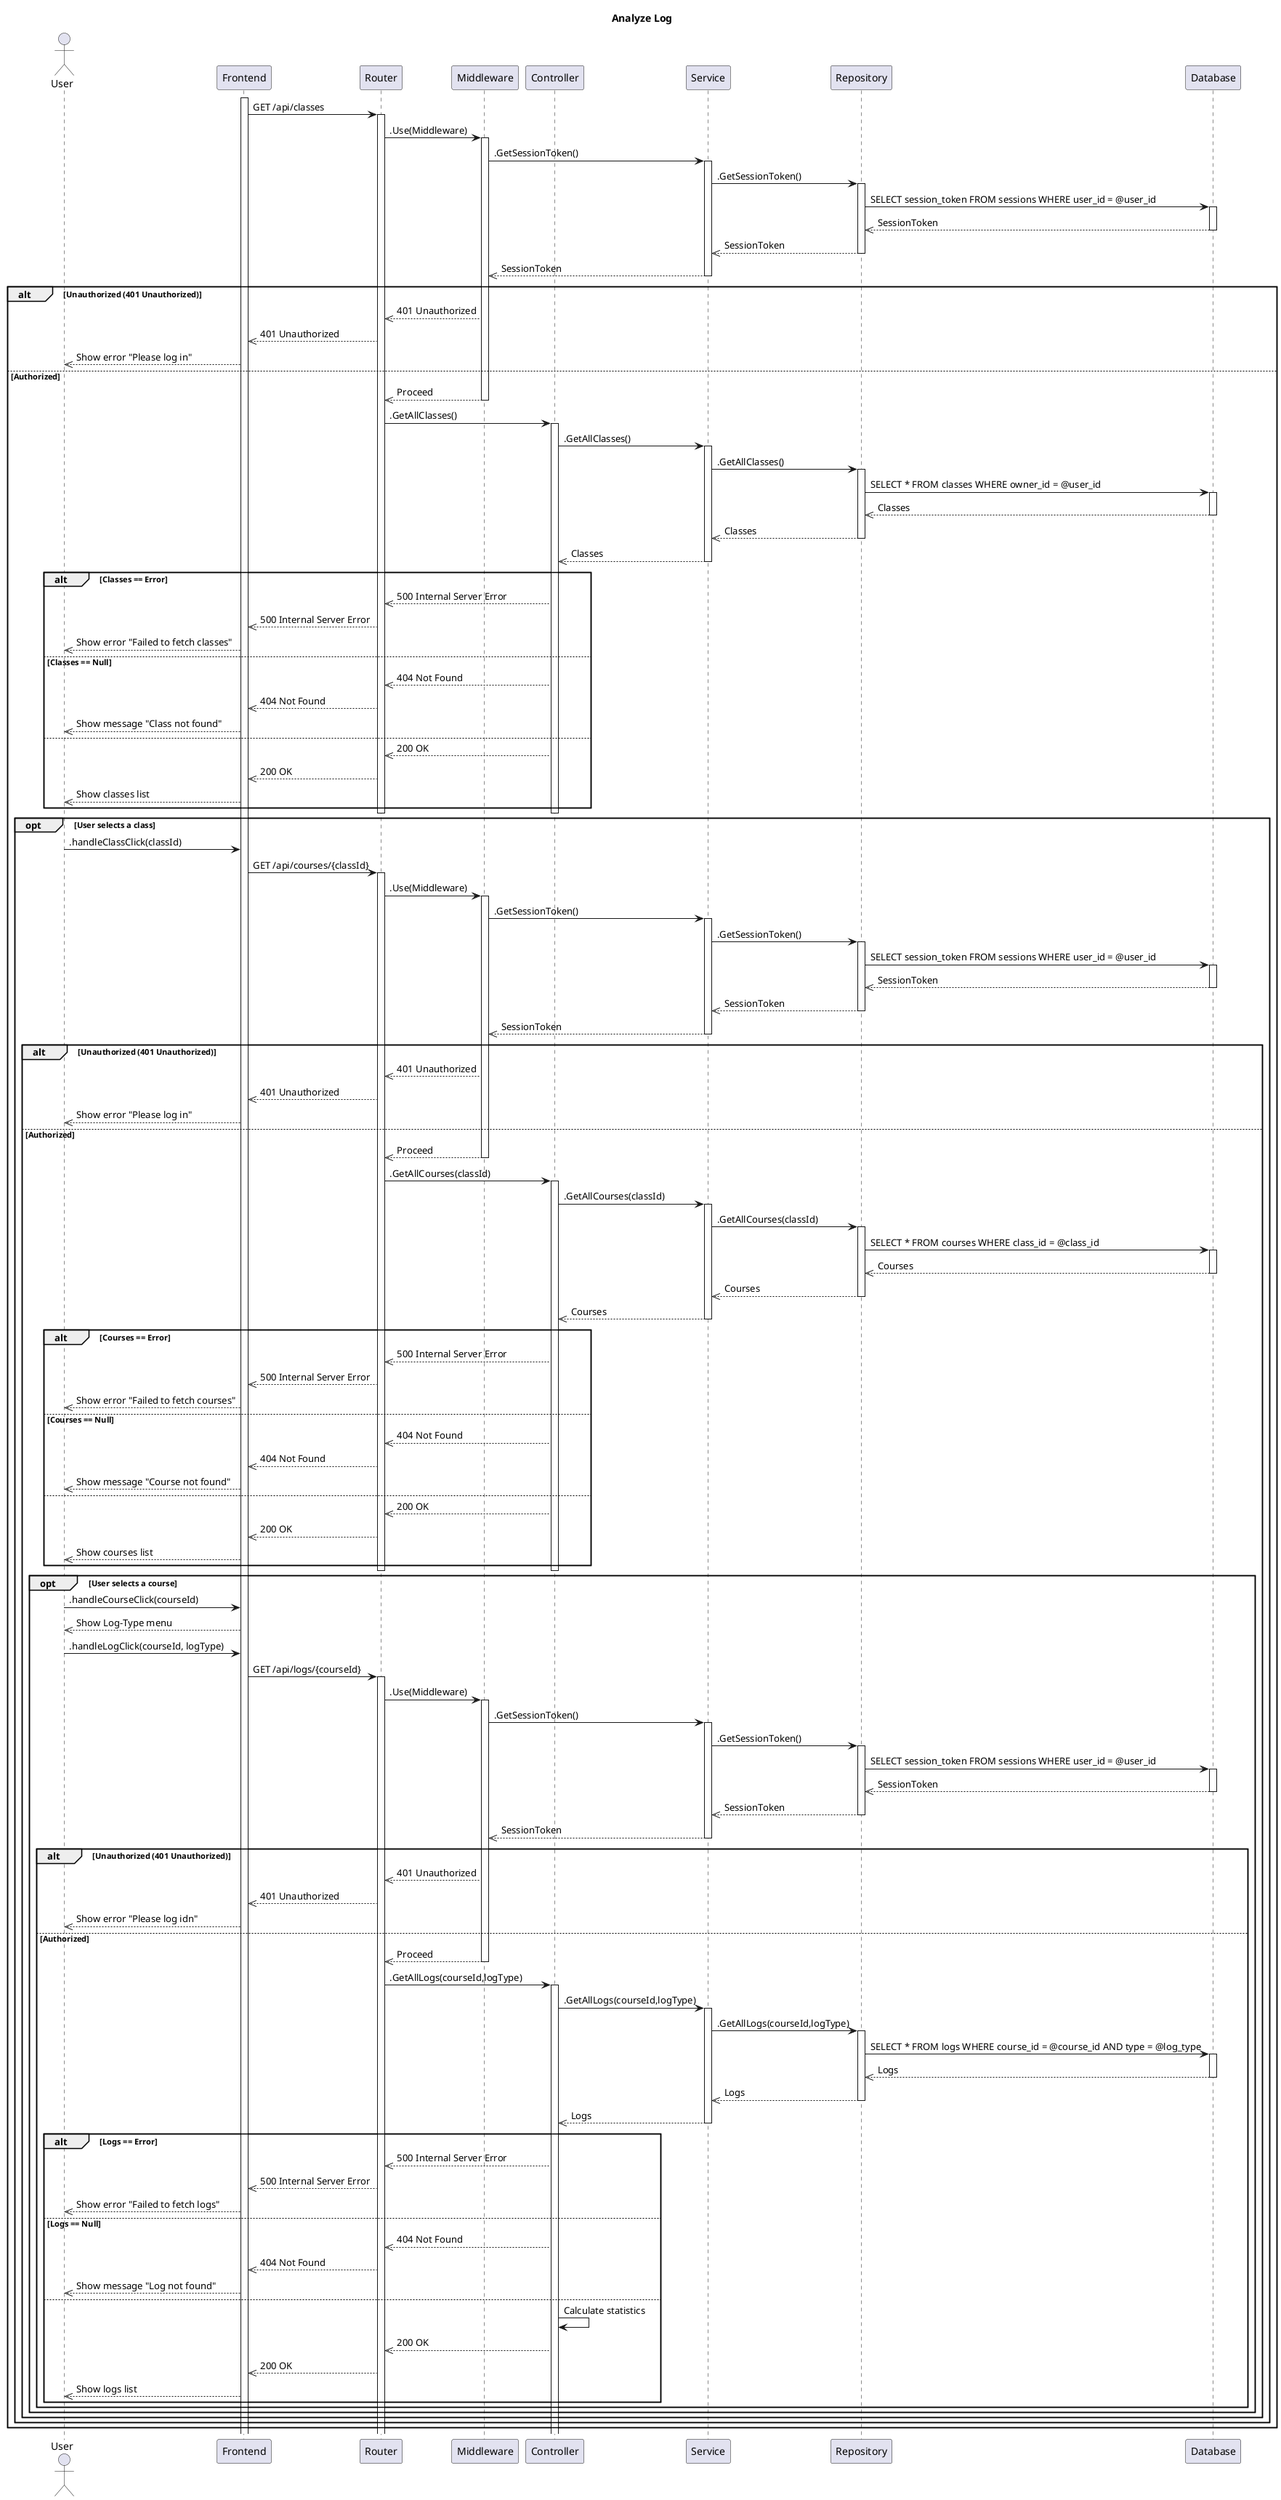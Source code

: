 @startuml SequenceDiagram
title Analyze Log

actor User
participant Frontend
participant Router
participant Middleware
participant Controller
participant Service
participant Repository
participant Database

activate Frontend

Frontend -> Router: GET /api/classes
activate Router

Router -> Middleware: .Use(Middleware)
activate Middleware
Middleware -> Service: .GetSessionToken()
activate Service
Service -> Repository: .GetSessionToken()
activate Repository
Repository -> Database: SELECT session_token FROM sessions WHERE user_id = @user_id
activate Database
Database -->> Repository: SessionToken
deactivate Database
Repository -->> Service: SessionToken
deactivate Repository
Service -->> Middleware: SessionToken
deactivate Service
alt Unauthorized (401 Unauthorized)
  Middleware -->> Router: 401 Unauthorized
  Router -->> Frontend: 401 Unauthorized
  Frontend -->> User: Show error "Please log in"
else Authorized
  Middleware -->> Router: Proceed
  deactivate Middleware
  Router -> Controller: .GetAllClasses()
  activate Controller
  Controller -> Service: .GetAllClasses()
  activate Service
  Service -> Repository: .GetAllClasses()
  activate Repository
  Repository -> Database: SELECT * FROM classes WHERE owner_id = @user_id
  activate Database
  Database -->> Repository : Classes
  deactivate Database
  Repository -->> Service : Classes
  deactivate Repository
  Service -->> Controller : Classes
  deactivate Service
  alt Classes == Error
    Controller -->> Router : 500 Internal Server Error
    Router -->> Frontend : 500 Internal Server Error
    Frontend -->> User : Show error "Failed to fetch classes"
  else Classes == Null
    Controller -->> Router : 404 Not Found
    Router -->> Frontend : 404 Not Found
    Frontend -->> User : Show message "Class not found"
  else
    Controller -->> Router : 200 OK
    Router -->> Frontend : 200 OK
    Frontend -->> User : Show classes list
  end
  deactivate Controller
  deactivate Router

  opt User selects a class
    User -> Frontend: .handleClassClick(classId)
    Frontend -> Router: GET /api/courses/{classId}
    activate Router

    Router -> Middleware: .Use(Middleware)
    activate Middleware
    Middleware -> Service: .GetSessionToken()
    activate Service
    Service -> Repository: .GetSessionToken()
    activate Repository
    Repository -> Database: SELECT session_token FROM sessions WHERE user_id = @user_id
    activate Database
    Database -->> Repository: SessionToken
    deactivate Database
    Repository -->> Service: SessionToken
    deactivate Repository
    Service -->> Middleware: SessionToken
    deactivate Service
    alt Unauthorized (401 Unauthorized)
      Middleware -->> Router: 401 Unauthorized
      Router -->> Frontend: 401 Unauthorized
      Frontend -->> User: Show error "Please log in"
    else Authorized
      Middleware -->> Router: Proceed
      deactivate Middleware
      Router -> Controller: .GetAllCourses(classId)
      activate Controller
      Controller -> Service: .GetAllCourses(classId)
      activate Service
      Service -> Repository: .GetAllCourses(classId)
      activate Repository
      Repository -> Database: SELECT * FROM courses WHERE class_id = @class_id
      activate Database
      Database -->> Repository : Courses
      deactivate Database
      Repository -->> Service : Courses
      deactivate Repository
      Service -->> Controller : Courses
      deactivate Service
      alt Courses == Error
        Controller -->> Router : 500 Internal Server Error
        Router -->> Frontend : 500 Internal Server Error
        Frontend -->> User : Show error "Failed to fetch courses"
      else Courses == Null
        Controller -->> Router : 404 Not Found
        Router -->> Frontend : 404 Not Found
        Frontend -->> User : Show message "Course not found"
      else
        Controller -->> Router : 200 OK
        Router -->> Frontend : 200 OK
        Frontend -->> User : Show courses list
      end
      deactivate Controller
      deactivate Router

      opt User selects a course
        User -> Frontend: .handleCourseClick(courseId)
        Frontend -->> User: Show Log-Type menu

        User -> Frontend: .handleLogClick(courseId, logType)
        Frontend -> Router: GET /api/logs/{courseId}
        activate Router

        Router -> Middleware: .Use(Middleware)
        activate Middleware
        Middleware -> Service: .GetSessionToken()
        activate Service
        Service -> Repository: .GetSessionToken()
        activate Repository
        Repository -> Database: SELECT session_token FROM sessions WHERE user_id = @user_id
        activate Database
        Database -->> Repository: SessionToken
        deactivate Database
        Repository -->> Service: SessionToken
        deactivate Repository
        Service -->> Middleware: SessionToken
        deactivate Service
        alt Unauthorized (401 Unauthorized)
          Middleware -->> Router: 401 Unauthorized
          Router -->> Frontend: 401 Unauthorized
          Frontend -->> User: Show error "Please log idn"
        else Authorized
          Middleware -->> Router: Proceed
          deactivate Middleware
          Router -> Controller: .GetAllLogs(courseId,logType)
          activate Controller
          Controller -> Service: .GetAllLogs(courseId,logType)
          activate Service
          Service -> Repository: .GetAllLogs(courseId,logType)
          activate Repository
          Repository -> Database: SELECT * FROM logs WHERE course_id = @course_id AND type = @log_type
          activate Database
          Database -->> Repository : Logs
          deactivate Database
          Repository -->> Service : Logs
          deactivate Repository
          Service -->> Controller : Logs
          deactivate Service
          alt Logs == Error
            Controller -->> Router : 500 Internal Server Error
            Router -->> Frontend : 500 Internal Server Error
            Frontend -->> User : Show error "Failed to fetch logs"
          else Logs == Null
            Controller -->> Router : 404 Not Found
            Router -->> Frontend : 404 Not Found
            Frontend -->> User : Show message "Log not found"
          else
            Controller -> Controller : Calculate statistics
            Controller -->> Router : 200 OK
            Router -->> Frontend : 200 OK
            Frontend -->> User : Show logs list
          end
        end
      end
    end
  end
end
@enduml

